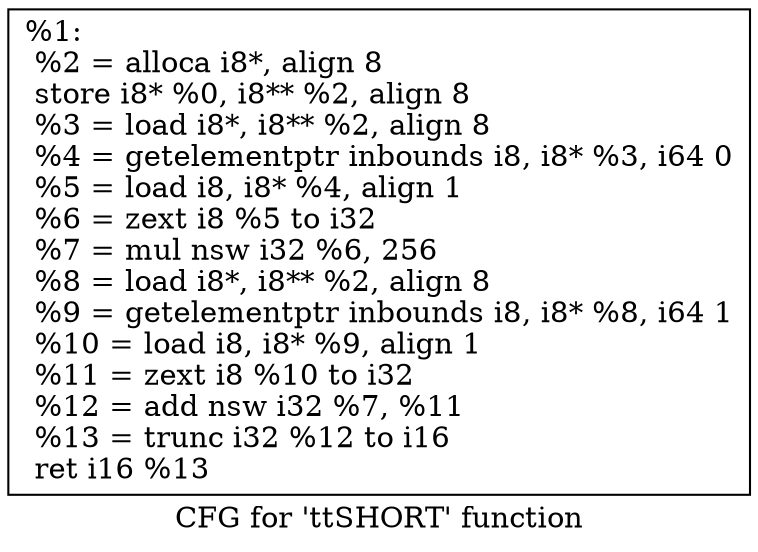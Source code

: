 digraph "CFG for 'ttSHORT' function" {
	label="CFG for 'ttSHORT' function";

	Node0x29afd80 [shape=record,label="{%1:\l  %2 = alloca i8*, align 8\l  store i8* %0, i8** %2, align 8\l  %3 = load i8*, i8** %2, align 8\l  %4 = getelementptr inbounds i8, i8* %3, i64 0\l  %5 = load i8, i8* %4, align 1\l  %6 = zext i8 %5 to i32\l  %7 = mul nsw i32 %6, 256\l  %8 = load i8*, i8** %2, align 8\l  %9 = getelementptr inbounds i8, i8* %8, i64 1\l  %10 = load i8, i8* %9, align 1\l  %11 = zext i8 %10 to i32\l  %12 = add nsw i32 %7, %11\l  %13 = trunc i32 %12 to i16\l  ret i16 %13\l}"];
}
